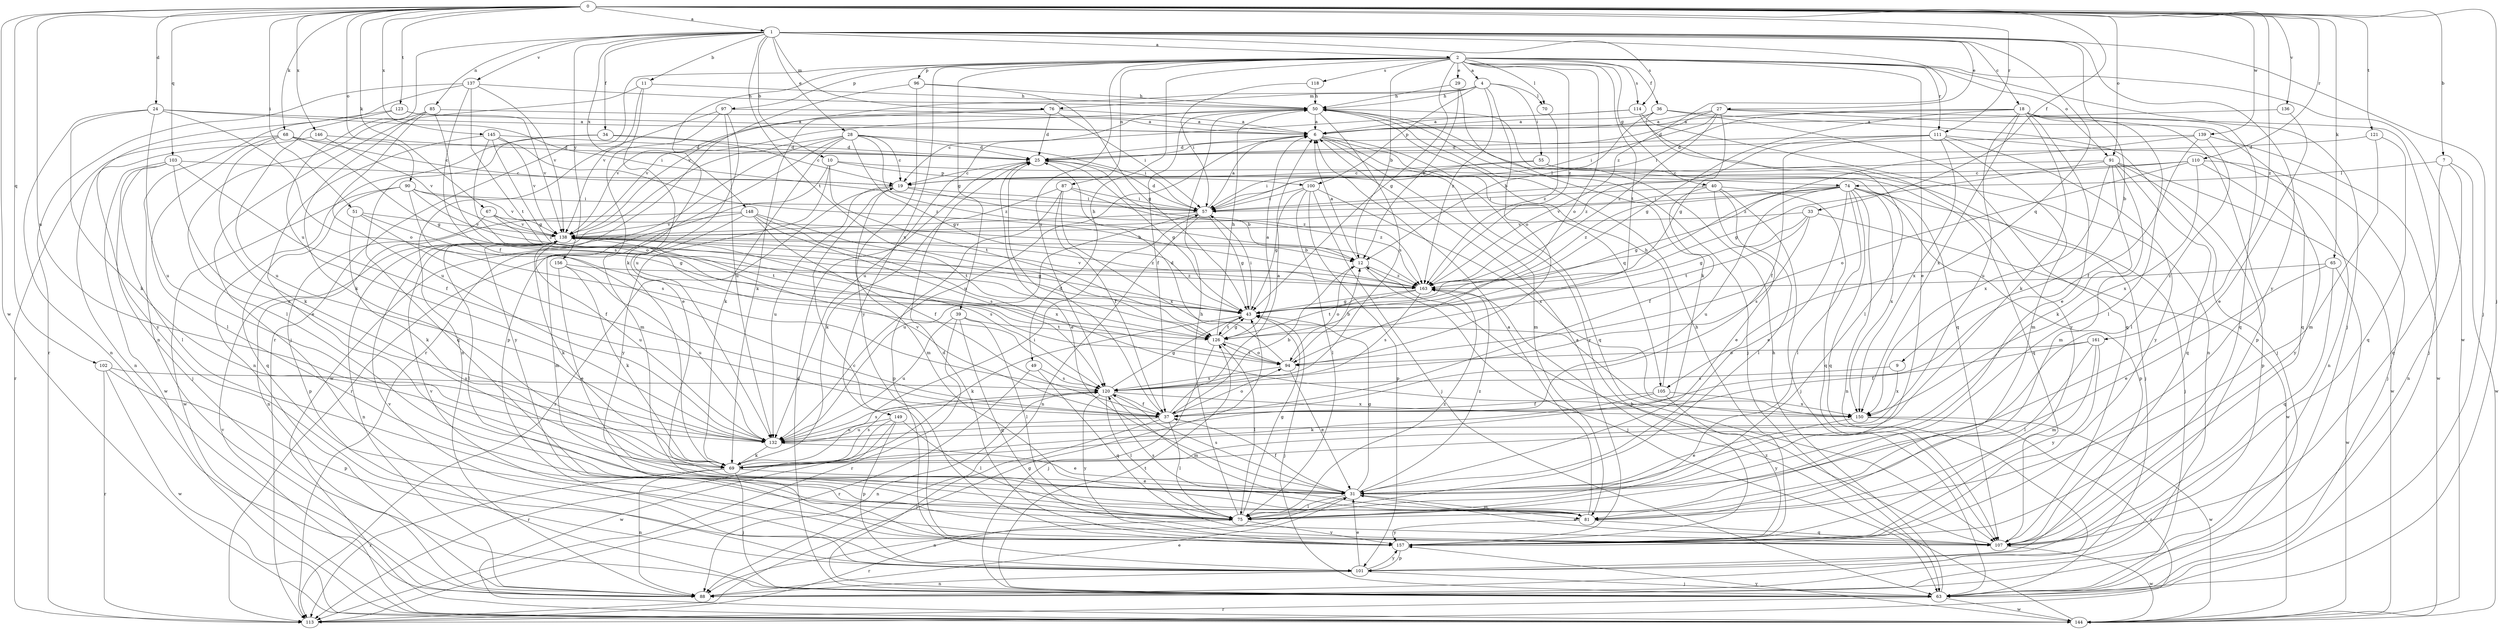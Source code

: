 strict digraph  {
0;
1;
2;
4;
6;
7;
9;
10;
11;
12;
18;
19;
24;
25;
27;
28;
29;
31;
33;
34;
36;
37;
39;
40;
43;
49;
50;
51;
55;
57;
63;
65;
67;
68;
69;
70;
74;
75;
76;
81;
85;
87;
88;
90;
91;
94;
96;
97;
100;
101;
102;
103;
105;
107;
110;
111;
113;
114;
118;
120;
121;
123;
126;
132;
136;
137;
138;
139;
144;
145;
146;
148;
149;
150;
156;
157;
161;
163;
0 -> 1  [label=a];
0 -> 7  [label=b];
0 -> 24  [label=d];
0 -> 33  [label=f];
0 -> 51  [label=i];
0 -> 63  [label=j];
0 -> 65  [label=k];
0 -> 67  [label=k];
0 -> 68  [label=k];
0 -> 90  [label=o];
0 -> 91  [label=o];
0 -> 102  [label=q];
0 -> 103  [label=q];
0 -> 110  [label=r];
0 -> 111  [label=r];
0 -> 121  [label=t];
0 -> 123  [label=t];
0 -> 132  [label=u];
0 -> 136  [label=v];
0 -> 139  [label=w];
0 -> 144  [label=w];
0 -> 145  [label=x];
0 -> 146  [label=x];
0 -> 161  [label=z];
1 -> 2  [label=a];
1 -> 9  [label=b];
1 -> 10  [label=b];
1 -> 11  [label=b];
1 -> 18  [label=c];
1 -> 27  [label=e];
1 -> 28  [label=e];
1 -> 34  [label=f];
1 -> 63  [label=j];
1 -> 76  [label=m];
1 -> 85  [label=n];
1 -> 105  [label=q];
1 -> 114  [label=s];
1 -> 126  [label=t];
1 -> 132  [label=u];
1 -> 137  [label=v];
1 -> 148  [label=x];
1 -> 156  [label=y];
1 -> 157  [label=y];
1 -> 163  [label=z];
2 -> 4  [label=a];
2 -> 12  [label=b];
2 -> 29  [label=e];
2 -> 31  [label=e];
2 -> 36  [label=f];
2 -> 39  [label=g];
2 -> 40  [label=g];
2 -> 43  [label=g];
2 -> 49  [label=h];
2 -> 63  [label=j];
2 -> 69  [label=k];
2 -> 70  [label=l];
2 -> 87  [label=n];
2 -> 91  [label=o];
2 -> 94  [label=o];
2 -> 96  [label=p];
2 -> 97  [label=p];
2 -> 111  [label=r];
2 -> 113  [label=r];
2 -> 114  [label=s];
2 -> 118  [label=s];
2 -> 120  [label=s];
2 -> 126  [label=t];
2 -> 144  [label=w];
2 -> 149  [label=x];
2 -> 163  [label=z];
4 -> 50  [label=h];
4 -> 55  [label=i];
4 -> 70  [label=l];
4 -> 76  [label=m];
4 -> 94  [label=o];
4 -> 100  [label=p];
4 -> 138  [label=v];
4 -> 163  [label=z];
6 -> 25  [label=d];
6 -> 81  [label=m];
6 -> 105  [label=q];
6 -> 107  [label=q];
6 -> 132  [label=u];
6 -> 157  [label=y];
7 -> 74  [label=l];
7 -> 88  [label=n];
7 -> 107  [label=q];
7 -> 144  [label=w];
9 -> 120  [label=s];
9 -> 150  [label=x];
10 -> 74  [label=l];
10 -> 100  [label=p];
10 -> 113  [label=r];
10 -> 126  [label=t];
10 -> 157  [label=y];
11 -> 50  [label=h];
11 -> 63  [label=j];
11 -> 132  [label=u];
11 -> 138  [label=v];
12 -> 6  [label=a];
12 -> 63  [label=j];
12 -> 94  [label=o];
12 -> 163  [label=z];
18 -> 6  [label=a];
18 -> 31  [label=e];
18 -> 43  [label=g];
18 -> 57  [label=i];
18 -> 69  [label=k];
18 -> 75  [label=l];
18 -> 101  [label=p];
18 -> 107  [label=q];
18 -> 132  [label=u];
18 -> 150  [label=x];
19 -> 57  [label=i];
19 -> 81  [label=m];
19 -> 113  [label=r];
19 -> 132  [label=u];
19 -> 163  [label=z];
24 -> 6  [label=a];
24 -> 57  [label=i];
24 -> 69  [label=k];
24 -> 88  [label=n];
24 -> 94  [label=o];
24 -> 132  [label=u];
25 -> 19  [label=c];
25 -> 31  [label=e];
25 -> 43  [label=g];
25 -> 163  [label=z];
27 -> 6  [label=a];
27 -> 25  [label=d];
27 -> 43  [label=g];
27 -> 57  [label=i];
27 -> 63  [label=j];
27 -> 107  [label=q];
27 -> 163  [label=z];
28 -> 19  [label=c];
28 -> 25  [label=d];
28 -> 43  [label=g];
28 -> 57  [label=i];
28 -> 69  [label=k];
28 -> 81  [label=m];
28 -> 144  [label=w];
28 -> 157  [label=y];
28 -> 163  [label=z];
29 -> 12  [label=b];
29 -> 50  [label=h];
29 -> 69  [label=k];
31 -> 37  [label=f];
31 -> 43  [label=g];
31 -> 75  [label=l];
31 -> 81  [label=m];
31 -> 88  [label=n];
31 -> 120  [label=s];
31 -> 163  [label=z];
33 -> 43  [label=g];
33 -> 120  [label=s];
33 -> 126  [label=t];
33 -> 138  [label=v];
33 -> 144  [label=w];
34 -> 19  [label=c];
34 -> 25  [label=d];
34 -> 88  [label=n];
34 -> 107  [label=q];
36 -> 6  [label=a];
36 -> 12  [label=b];
36 -> 63  [label=j];
36 -> 75  [label=l];
36 -> 107  [label=q];
37 -> 6  [label=a];
37 -> 12  [label=b];
37 -> 25  [label=d];
37 -> 63  [label=j];
37 -> 75  [label=l];
37 -> 94  [label=o];
37 -> 132  [label=u];
37 -> 138  [label=v];
39 -> 75  [label=l];
39 -> 107  [label=q];
39 -> 113  [label=r];
39 -> 126  [label=t];
39 -> 132  [label=u];
40 -> 31  [label=e];
40 -> 37  [label=f];
40 -> 57  [label=i];
40 -> 63  [label=j];
40 -> 75  [label=l];
40 -> 107  [label=q];
43 -> 57  [label=i];
43 -> 63  [label=j];
43 -> 69  [label=k];
43 -> 126  [label=t];
49 -> 107  [label=q];
49 -> 113  [label=r];
49 -> 120  [label=s];
50 -> 6  [label=a];
50 -> 37  [label=f];
50 -> 63  [label=j];
50 -> 107  [label=q];
50 -> 120  [label=s];
50 -> 132  [label=u];
50 -> 138  [label=v];
51 -> 37  [label=f];
51 -> 43  [label=g];
51 -> 69  [label=k];
51 -> 138  [label=v];
55 -> 19  [label=c];
55 -> 57  [label=i];
55 -> 63  [label=j];
55 -> 107  [label=q];
57 -> 6  [label=a];
57 -> 25  [label=d];
57 -> 43  [label=g];
57 -> 88  [label=n];
57 -> 132  [label=u];
57 -> 138  [label=v];
63 -> 25  [label=d];
63 -> 50  [label=h];
63 -> 113  [label=r];
63 -> 126  [label=t];
63 -> 144  [label=w];
65 -> 31  [label=e];
65 -> 107  [label=q];
65 -> 144  [label=w];
65 -> 163  [label=z];
67 -> 12  [label=b];
67 -> 101  [label=p];
67 -> 126  [label=t];
67 -> 138  [label=v];
68 -> 19  [label=c];
68 -> 25  [label=d];
68 -> 43  [label=g];
68 -> 69  [label=k];
68 -> 75  [label=l];
68 -> 113  [label=r];
69 -> 31  [label=e];
69 -> 57  [label=i];
69 -> 63  [label=j];
69 -> 88  [label=n];
69 -> 113  [label=r];
69 -> 120  [label=s];
70 -> 163  [label=z];
74 -> 31  [label=e];
74 -> 43  [label=g];
74 -> 57  [label=i];
74 -> 63  [label=j];
74 -> 75  [label=l];
74 -> 88  [label=n];
74 -> 101  [label=p];
74 -> 107  [label=q];
74 -> 132  [label=u];
74 -> 138  [label=v];
74 -> 150  [label=x];
74 -> 163  [label=z];
75 -> 43  [label=g];
75 -> 50  [label=h];
75 -> 113  [label=r];
75 -> 157  [label=y];
75 -> 163  [label=z];
76 -> 6  [label=a];
76 -> 25  [label=d];
76 -> 57  [label=i];
76 -> 69  [label=k];
76 -> 138  [label=v];
81 -> 6  [label=a];
81 -> 107  [label=q];
81 -> 120  [label=s];
81 -> 157  [label=y];
85 -> 6  [label=a];
85 -> 69  [label=k];
85 -> 75  [label=l];
85 -> 120  [label=s];
85 -> 132  [label=u];
87 -> 12  [label=b];
87 -> 37  [label=f];
87 -> 57  [label=i];
87 -> 69  [label=k];
87 -> 101  [label=p];
87 -> 150  [label=x];
88 -> 31  [label=e];
90 -> 57  [label=i];
90 -> 107  [label=q];
90 -> 120  [label=s];
90 -> 138  [label=v];
90 -> 144  [label=w];
90 -> 163  [label=z];
91 -> 19  [label=c];
91 -> 43  [label=g];
91 -> 69  [label=k];
91 -> 81  [label=m];
91 -> 101  [label=p];
91 -> 107  [label=q];
91 -> 144  [label=w];
91 -> 150  [label=x];
94 -> 12  [label=b];
94 -> 25  [label=d];
94 -> 31  [label=e];
94 -> 120  [label=s];
94 -> 126  [label=t];
96 -> 43  [label=g];
96 -> 50  [label=h];
96 -> 113  [label=r];
96 -> 157  [label=y];
97 -> 6  [label=a];
97 -> 31  [label=e];
97 -> 88  [label=n];
97 -> 101  [label=p];
97 -> 132  [label=u];
100 -> 43  [label=g];
100 -> 57  [label=i];
100 -> 63  [label=j];
100 -> 75  [label=l];
100 -> 101  [label=p];
100 -> 150  [label=x];
101 -> 31  [label=e];
101 -> 63  [label=j];
101 -> 88  [label=n];
101 -> 138  [label=v];
101 -> 157  [label=y];
102 -> 101  [label=p];
102 -> 113  [label=r];
102 -> 120  [label=s];
102 -> 144  [label=w];
103 -> 19  [label=c];
103 -> 37  [label=f];
103 -> 63  [label=j];
103 -> 75  [label=l];
103 -> 132  [label=u];
103 -> 144  [label=w];
105 -> 37  [label=f];
105 -> 50  [label=h];
105 -> 69  [label=k];
105 -> 150  [label=x];
105 -> 157  [label=y];
107 -> 12  [label=b];
107 -> 31  [label=e];
107 -> 144  [label=w];
110 -> 19  [label=c];
110 -> 57  [label=i];
110 -> 63  [label=j];
110 -> 94  [label=o];
110 -> 150  [label=x];
110 -> 157  [label=y];
111 -> 25  [label=d];
111 -> 37  [label=f];
111 -> 81  [label=m];
111 -> 88  [label=n];
111 -> 150  [label=x];
111 -> 157  [label=y];
111 -> 163  [label=z];
113 -> 43  [label=g];
114 -> 6  [label=a];
114 -> 19  [label=c];
114 -> 88  [label=n];
114 -> 157  [label=y];
118 -> 50  [label=h];
118 -> 57  [label=i];
120 -> 37  [label=f];
120 -> 43  [label=g];
120 -> 75  [label=l];
120 -> 81  [label=m];
120 -> 88  [label=n];
120 -> 150  [label=x];
120 -> 157  [label=y];
121 -> 25  [label=d];
121 -> 81  [label=m];
121 -> 107  [label=q];
123 -> 6  [label=a];
123 -> 132  [label=u];
123 -> 138  [label=v];
123 -> 157  [label=y];
126 -> 6  [label=a];
126 -> 43  [label=g];
126 -> 50  [label=h];
126 -> 63  [label=j];
126 -> 75  [label=l];
126 -> 94  [label=o];
132 -> 31  [label=e];
132 -> 69  [label=k];
132 -> 120  [label=s];
136 -> 6  [label=a];
136 -> 31  [label=e];
137 -> 37  [label=f];
137 -> 50  [label=h];
137 -> 88  [label=n];
137 -> 113  [label=r];
137 -> 126  [label=t];
137 -> 138  [label=v];
138 -> 12  [label=b];
138 -> 43  [label=g];
138 -> 69  [label=k];
138 -> 75  [label=l];
138 -> 88  [label=n];
138 -> 120  [label=s];
138 -> 132  [label=u];
138 -> 163  [label=z];
139 -> 25  [label=d];
139 -> 37  [label=f];
139 -> 75  [label=l];
139 -> 144  [label=w];
139 -> 163  [label=z];
144 -> 138  [label=v];
144 -> 157  [label=y];
144 -> 163  [label=z];
145 -> 25  [label=d];
145 -> 31  [label=e];
145 -> 43  [label=g];
145 -> 94  [label=o];
145 -> 138  [label=v];
145 -> 163  [label=z];
146 -> 25  [label=d];
146 -> 88  [label=n];
146 -> 138  [label=v];
148 -> 37  [label=f];
148 -> 81  [label=m];
148 -> 88  [label=n];
148 -> 120  [label=s];
148 -> 126  [label=t];
148 -> 138  [label=v];
148 -> 150  [label=x];
149 -> 75  [label=l];
149 -> 101  [label=p];
149 -> 113  [label=r];
149 -> 132  [label=u];
149 -> 144  [label=w];
150 -> 31  [label=e];
150 -> 113  [label=r];
150 -> 144  [label=w];
156 -> 31  [label=e];
156 -> 69  [label=k];
156 -> 132  [label=u];
156 -> 163  [label=z];
157 -> 6  [label=a];
157 -> 19  [label=c];
157 -> 25  [label=d];
157 -> 50  [label=h];
157 -> 101  [label=p];
157 -> 138  [label=v];
161 -> 37  [label=f];
161 -> 75  [label=l];
161 -> 81  [label=m];
161 -> 94  [label=o];
161 -> 157  [label=y];
163 -> 43  [label=g];
163 -> 120  [label=s];
163 -> 126  [label=t];
163 -> 138  [label=v];
}
